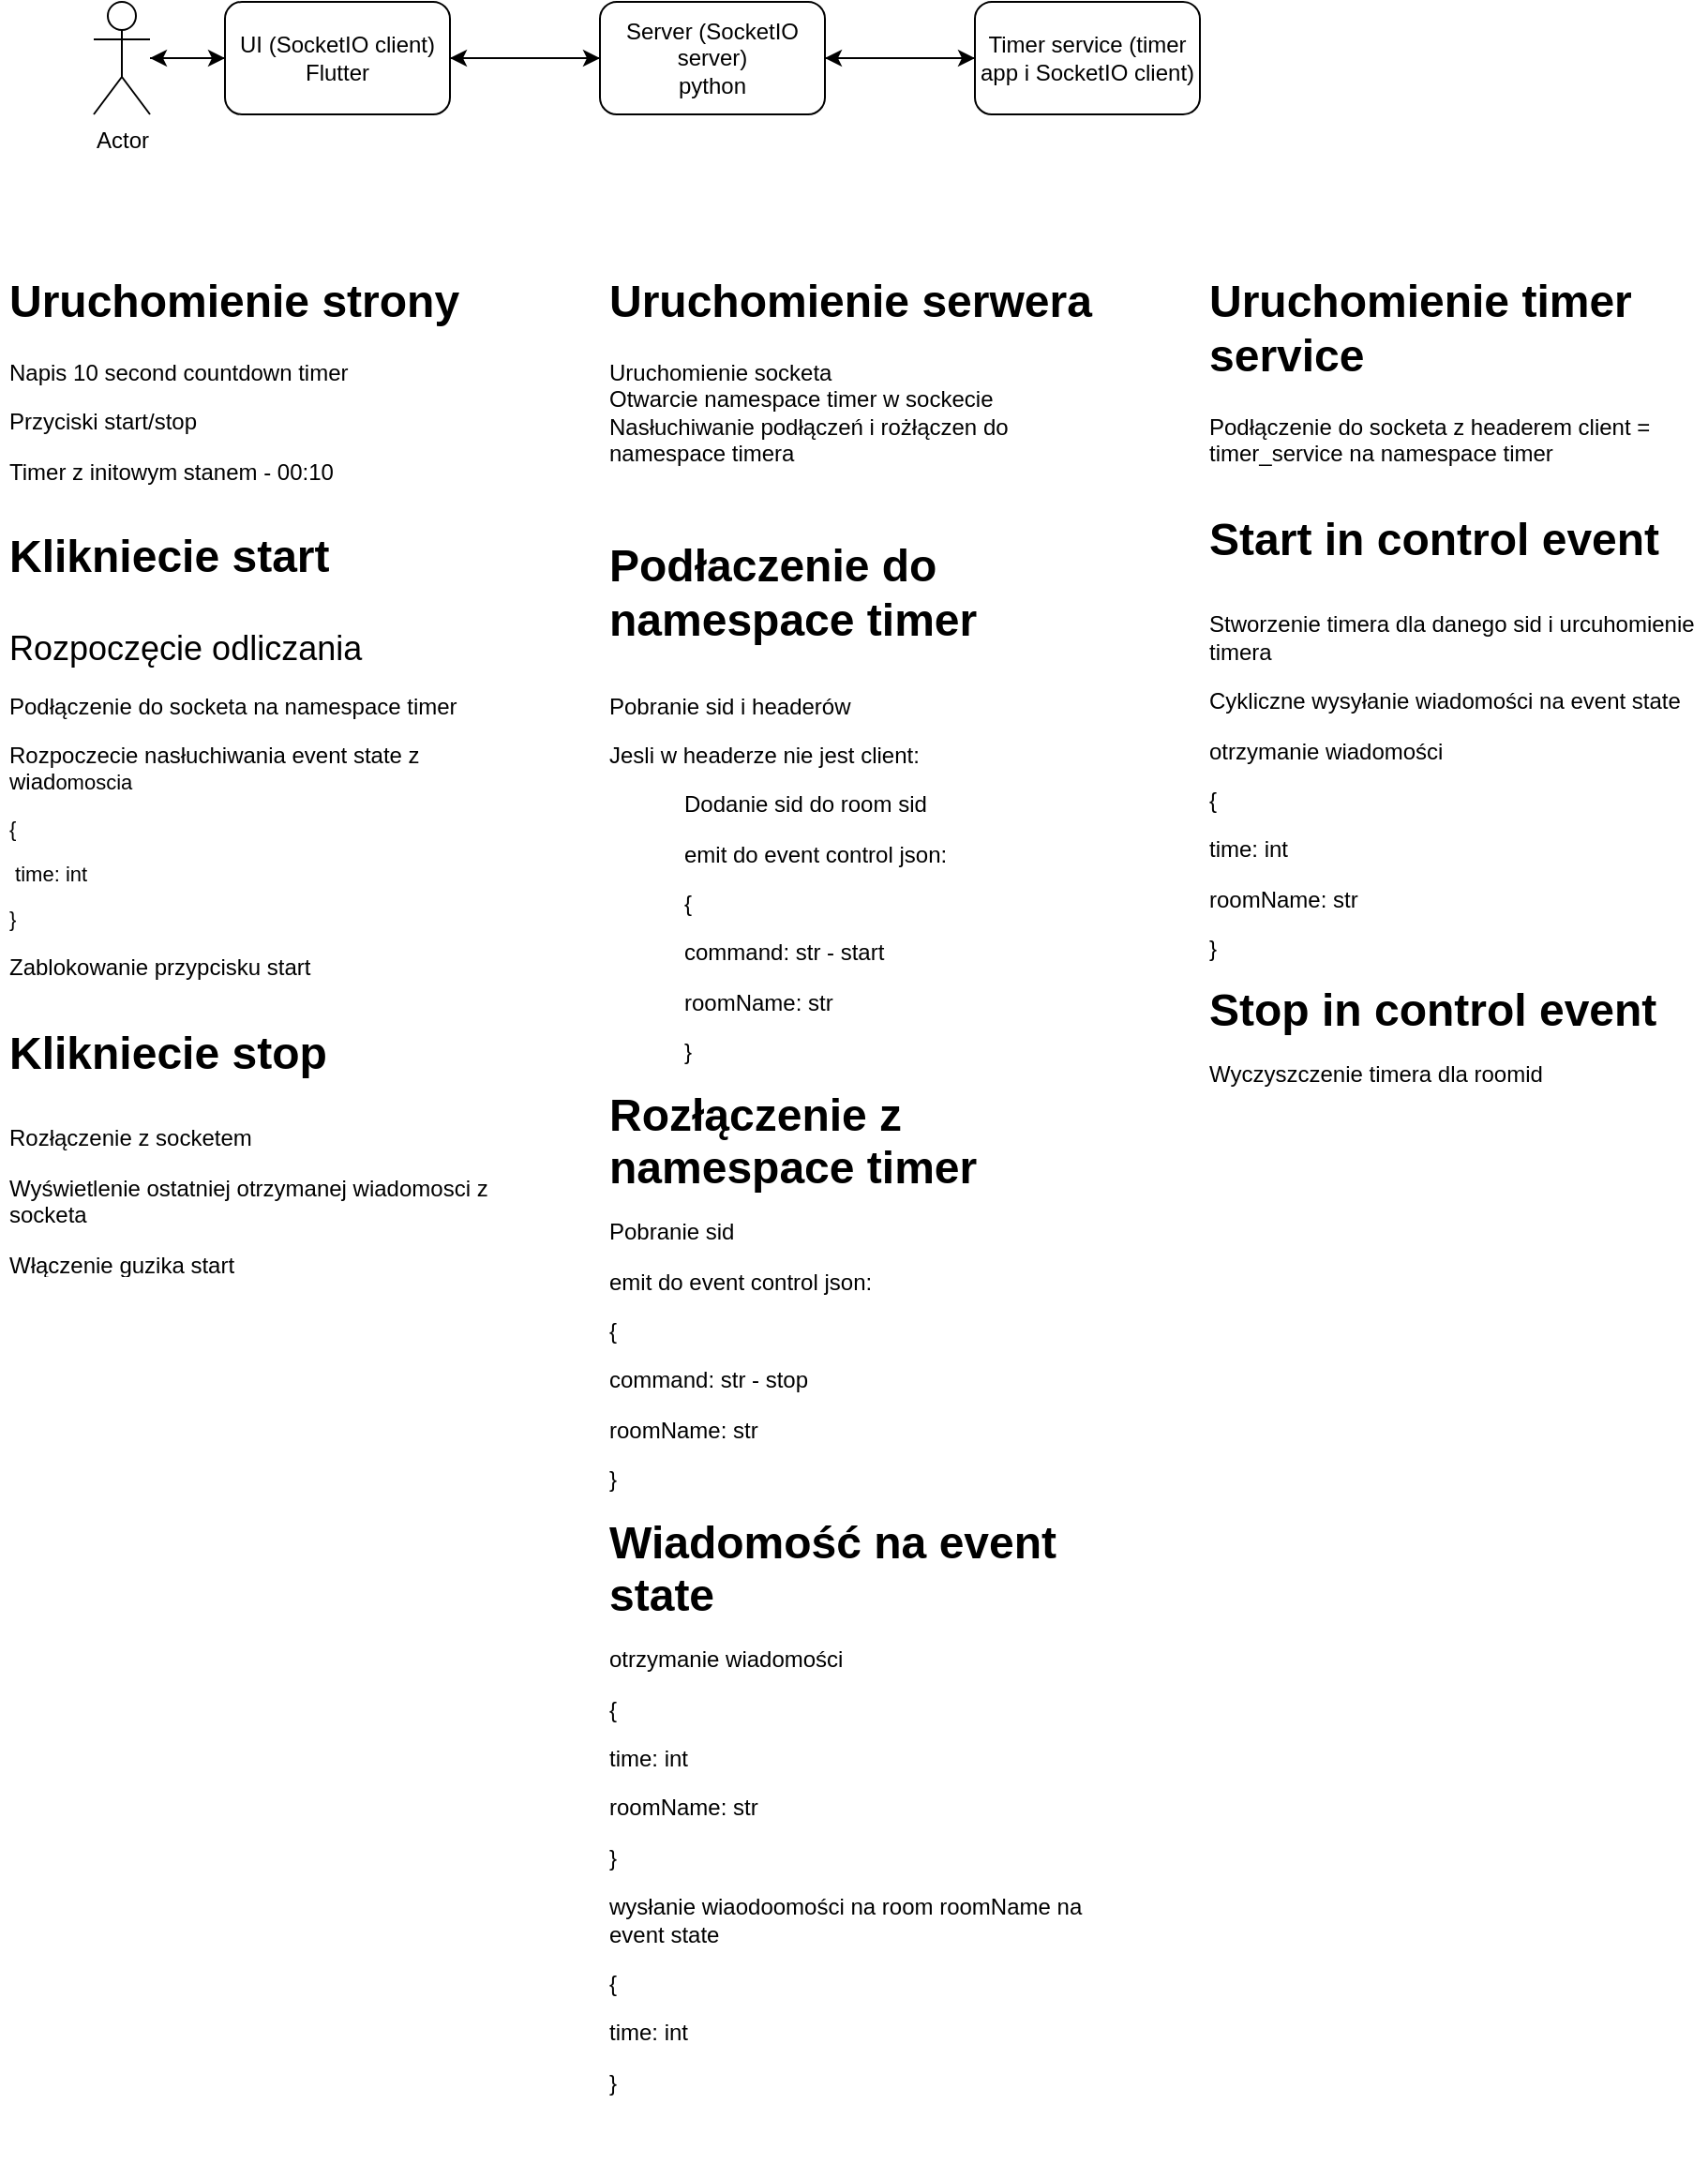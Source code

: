 <mxfile version="22.1.5" type="github">
  <diagram name="Page-1" id="ylsyOOFdUWlXaX4V--iw">
    <mxGraphModel dx="1362" dy="886" grid="1" gridSize="10" guides="1" tooltips="1" connect="1" arrows="1" fold="1" page="1" pageScale="1" pageWidth="850" pageHeight="1100" math="0" shadow="0">
      <root>
        <mxCell id="0" />
        <mxCell id="1" parent="0" />
        <mxCell id="mFsJni9q_cK6NArOYZxN-5" value="" style="edgeStyle=orthogonalEdgeStyle;rounded=0;orthogonalLoop=1;jettySize=auto;html=1;" parent="1" source="mFsJni9q_cK6NArOYZxN-1" target="mFsJni9q_cK6NArOYZxN-2" edge="1">
          <mxGeometry relative="1" as="geometry" />
        </mxCell>
        <mxCell id="mFsJni9q_cK6NArOYZxN-9" value="" style="edgeStyle=orthogonalEdgeStyle;rounded=0;orthogonalLoop=1;jettySize=auto;html=1;" parent="1" source="mFsJni9q_cK6NArOYZxN-1" target="mFsJni9q_cK6NArOYZxN-7" edge="1">
          <mxGeometry relative="1" as="geometry" />
        </mxCell>
        <mxCell id="mFsJni9q_cK6NArOYZxN-1" value="&lt;div&gt;UI (SocketIO client)&lt;br&gt;&lt;/div&gt;&lt;div&gt;Flutter&lt;br&gt;&lt;/div&gt;" style="rounded=1;whiteSpace=wrap;html=1;" parent="1" vertex="1">
          <mxGeometry x="160" y="260" width="120" height="60" as="geometry" />
        </mxCell>
        <mxCell id="mFsJni9q_cK6NArOYZxN-4" value="" style="edgeStyle=orthogonalEdgeStyle;rounded=0;orthogonalLoop=1;jettySize=auto;html=1;" parent="1" source="mFsJni9q_cK6NArOYZxN-2" target="mFsJni9q_cK6NArOYZxN-1" edge="1">
          <mxGeometry relative="1" as="geometry" />
        </mxCell>
        <mxCell id="mFsJni9q_cK6NArOYZxN-2" value="Actor" style="shape=umlActor;verticalLabelPosition=bottom;verticalAlign=top;html=1;outlineConnect=0;" parent="1" vertex="1">
          <mxGeometry x="90" y="260" width="30" height="60" as="geometry" />
        </mxCell>
        <mxCell id="mFsJni9q_cK6NArOYZxN-8" value="" style="edgeStyle=orthogonalEdgeStyle;rounded=0;orthogonalLoop=1;jettySize=auto;html=1;" parent="1" source="mFsJni9q_cK6NArOYZxN-7" target="mFsJni9q_cK6NArOYZxN-1" edge="1">
          <mxGeometry relative="1" as="geometry" />
        </mxCell>
        <mxCell id="mFsJni9q_cK6NArOYZxN-12" value="" style="edgeStyle=orthogonalEdgeStyle;rounded=0;orthogonalLoop=1;jettySize=auto;html=1;" parent="1" source="mFsJni9q_cK6NArOYZxN-7" target="mFsJni9q_cK6NArOYZxN-10" edge="1">
          <mxGeometry relative="1" as="geometry" />
        </mxCell>
        <mxCell id="mFsJni9q_cK6NArOYZxN-7" value="&lt;div&gt;Server (SocketIO server)&lt;br&gt;&lt;/div&gt;&lt;div&gt;python&lt;/div&gt;" style="rounded=1;whiteSpace=wrap;html=1;" parent="1" vertex="1">
          <mxGeometry x="360" y="260" width="120" height="60" as="geometry" />
        </mxCell>
        <mxCell id="mFsJni9q_cK6NArOYZxN-14" style="edgeStyle=orthogonalEdgeStyle;rounded=0;orthogonalLoop=1;jettySize=auto;html=1;" parent="1" source="mFsJni9q_cK6NArOYZxN-10" target="mFsJni9q_cK6NArOYZxN-7" edge="1">
          <mxGeometry relative="1" as="geometry" />
        </mxCell>
        <mxCell id="mFsJni9q_cK6NArOYZxN-10" value="&lt;div&gt;Timer service (timer app i SocketIO client)&lt;/div&gt;" style="rounded=1;whiteSpace=wrap;html=1;" parent="1" vertex="1">
          <mxGeometry x="560" y="260" width="120" height="60" as="geometry" />
        </mxCell>
        <mxCell id="mFsJni9q_cK6NArOYZxN-24" value="&lt;h1&gt;Uruchomienie strony&lt;/h1&gt;&lt;div&gt;Napis 10 second countdown timer&lt;br&gt;&lt;/div&gt;&lt;p&gt;Przyciski start/stop&lt;/p&gt;&lt;p&gt;Timer z initowym stanem - 00:10&lt;/p&gt;&lt;p style=&quot;font-size: 24px;&quot;&gt;&lt;b&gt;Klikniecie start&lt;/b&gt;&lt;/p&gt;&lt;p style=&quot;&quot;&gt;&lt;font style=&quot;font-size: 18px;&quot;&gt;Rozpoczęcie odliczania&lt;/font&gt;&lt;/p&gt;&lt;p style=&quot;&quot;&gt;&lt;font style=&quot;font-size: 12px;&quot;&gt;Podłączenie do socketa na namespace timer&lt;br&gt;&lt;/font&gt;&lt;/p&gt;&lt;p style=&quot;font-size: 11px;&quot;&gt;&lt;font style=&quot;font-size: 12px;&quot;&gt;Rozpoczecie nasłuchiwania event state z wiad&lt;/font&gt;&lt;font style=&quot;font-size: 11px;&quot;&gt;omoscia&lt;/font&gt;&lt;/p&gt;&lt;p style=&quot;font-size: 11px;&quot;&gt;&lt;font style=&quot;font-size: 11px;&quot;&gt;{&lt;/font&gt;&lt;/p&gt;&lt;p style=&quot;font-size: 11px;&quot;&gt;&lt;font style=&quot;font-size: 11px;&quot;&gt;&amp;nbsp;time: int&lt;/font&gt;&lt;/p&gt;&lt;p style=&quot;font-size: 11px;&quot;&gt;&lt;font style=&quot;font-size: 11px;&quot;&gt;&lt;font style=&quot;font-size: 11px;&quot;&gt;}&lt;br&gt;&lt;/font&gt;&lt;/font&gt;&lt;/p&gt;&lt;p style=&quot;&quot;&gt;&lt;font style=&quot;font-size: 12px;&quot;&gt;Zablokowanie przypcisku start&lt;/font&gt;&lt;/p&gt;&lt;p style=&quot;font-size: 24px;&quot;&gt;&lt;b&gt;Klikniecie stop&lt;br&gt;&lt;/b&gt;&lt;/p&gt;&lt;p style=&quot;&quot;&gt;Rozłączenie z socketem&lt;/p&gt;&lt;p style=&quot;&quot;&gt;Wyświetlenie ostatniej otrzymanej wiadomosci z socketa&lt;/p&gt;&lt;p style=&quot;&quot;&gt;Włączenie guzika start&lt;br&gt;&lt;/p&gt;&lt;p style=&quot;font-size: 24px;&quot;&gt;&lt;b&gt;Zamkniecie strony&lt;br&gt;&lt;/b&gt;&lt;/p&gt;" style="text;html=1;strokeColor=none;fillColor=none;spacing=5;spacingTop=-20;whiteSpace=wrap;overflow=hidden;rounded=0;" parent="1" vertex="1">
          <mxGeometry x="40" y="400" width="270" height="540" as="geometry" />
        </mxCell>
        <mxCell id="mFsJni9q_cK6NArOYZxN-25" value="&lt;h1&gt;Uruchomienie serwera &lt;br&gt;&lt;/h1&gt;&lt;div&gt;Uruchomienie socketa &lt;br&gt;&lt;/div&gt;&lt;div&gt;Otwarcie namespace timer w sockecie&lt;/div&gt;&lt;div&gt;Nasłuchiwanie podłączeń i rożłączen do namespace timera&lt;br&gt;&lt;/div&gt;&lt;div&gt;&lt;br&gt;&lt;/div&gt;&lt;p style=&quot;font-size: 24px;&quot;&gt;&lt;b&gt;Podłaczenie do namespace timer&lt;/b&gt;&lt;/p&gt;&lt;p style=&quot;&quot;&gt;&lt;font style=&quot;font-size: 12px;&quot;&gt;Pobranie sid i headerów&lt;/font&gt;&lt;/p&gt;&lt;p style=&quot;&quot;&gt;&lt;font style=&quot;font-size: 12px;&quot;&gt;Jesli w headerze nie jest client:&lt;br&gt;&lt;/font&gt;&lt;/p&gt;&lt;blockquote&gt;&lt;p style=&quot;&quot;&gt;&lt;font style=&quot;font-size: 12px;&quot;&gt;Dodanie sid do room sid&lt;font style=&quot;font-size: 12px;&quot;&gt;&lt;font style=&quot;font-size: 12px;&quot;&gt;&lt;br&gt;&lt;/font&gt;&lt;/font&gt;&lt;/font&gt;&lt;/p&gt;&lt;p style=&quot;&quot;&gt;&lt;font style=&quot;font-size: 12px;&quot;&gt;&lt;font style=&quot;font-size: 12px;&quot;&gt;&lt;font style=&quot;font-size: 12px;&quot;&gt;emit do event control json:&lt;/font&gt;&lt;/font&gt;&lt;/font&gt;&lt;/p&gt;&lt;p style=&quot;&quot;&gt;&lt;font style=&quot;font-size: 12px;&quot;&gt;&lt;font style=&quot;font-size: 12px;&quot;&gt;&lt;font style=&quot;font-size: 12px;&quot;&gt;{&lt;/font&gt;&lt;/font&gt;&lt;/font&gt;&lt;/p&gt;&lt;p style=&quot;&quot;&gt;&lt;font style=&quot;font-size: 12px;&quot;&gt;&lt;font style=&quot;font-size: 12px;&quot;&gt;&lt;font style=&quot;font-size: 12px;&quot;&gt;command: str - start&lt;/font&gt;&lt;/font&gt;&lt;/font&gt;&lt;/p&gt;&lt;p style=&quot;&quot;&gt;&lt;font style=&quot;font-size: 12px;&quot;&gt;&lt;font style=&quot;font-size: 12px;&quot;&gt;&lt;font style=&quot;font-size: 12px;&quot;&gt;roomName: str&lt;br&gt;&lt;/font&gt;&lt;/font&gt;&lt;/font&gt;&lt;/p&gt;&lt;p style=&quot;&quot;&gt;&lt;font style=&quot;font-size: 12px;&quot;&gt;&lt;font style=&quot;font-size: 12px;&quot;&gt;&lt;font style=&quot;font-size: 12px;&quot;&gt;}&lt;br&gt;&lt;/font&gt;&lt;/font&gt;&lt;/font&gt;&lt;/p&gt;&lt;/blockquote&gt;&lt;p style=&quot;&quot;&gt;&lt;b&gt;&lt;font style=&quot;font-size: 24px;&quot;&gt;Rozłączenie z namespace timer&lt;/font&gt;&lt;/b&gt;&lt;/p&gt;&lt;p style=&quot;&quot;&gt;&lt;font style=&quot;font-size: 12px;&quot;&gt;Pobranie sid&lt;/font&gt;&lt;/p&gt;&lt;p style=&quot;&quot;&gt;&lt;font style=&quot;font-size: 12px;&quot;&gt;&lt;font style=&quot;font-size: 12px;&quot;&gt;&lt;font style=&quot;font-size: 12px;&quot;&gt;emit do event control json:&lt;/font&gt;&lt;/font&gt;&lt;/font&gt;&lt;/p&gt;&lt;p style=&quot;&quot;&gt;&lt;font style=&quot;font-size: 12px;&quot;&gt;&lt;font style=&quot;font-size: 12px;&quot;&gt;&lt;font style=&quot;font-size: 12px;&quot;&gt;{&lt;/font&gt;&lt;/font&gt;&lt;/font&gt;&lt;/p&gt;&lt;p style=&quot;&quot;&gt;&lt;font style=&quot;font-size: 12px;&quot;&gt;&lt;font style=&quot;font-size: 12px;&quot;&gt;&lt;font style=&quot;font-size: 12px;&quot;&gt;command: str - stop&lt;/font&gt;&lt;/font&gt;&lt;/font&gt;&lt;/p&gt;&lt;p style=&quot;&quot;&gt;&lt;font style=&quot;font-size: 12px;&quot;&gt;&lt;font style=&quot;font-size: 12px;&quot;&gt;&lt;font style=&quot;font-size: 12px;&quot;&gt;roomName: str&lt;br&gt;&lt;/font&gt;&lt;/font&gt;&lt;/font&gt;&lt;/p&gt;&lt;div&gt;&lt;font style=&quot;font-size: 12px;&quot;&gt;&lt;font style=&quot;font-size: 12px;&quot;&gt;&lt;font style=&quot;font-size: 12px;&quot;&gt;}&lt;/font&gt;&lt;/font&gt;&lt;/font&gt;&lt;/div&gt;&lt;div&gt;&lt;p style=&quot;&quot;&gt;&lt;b&gt;&lt;font style=&quot;font-size: 24px;&quot;&gt;Wiadomość na event state &lt;br&gt;&lt;/font&gt;&lt;/b&gt;&lt;/p&gt;&lt;p style=&quot;&quot;&gt;otrzymanie wiadomości &lt;br&gt;&lt;/p&gt;&lt;p style=&quot;&quot;&gt;{&lt;/p&gt;&lt;p style=&quot;&quot;&gt;time: int&lt;/p&gt;&lt;p style=&quot;&quot;&gt;roomName: str&lt;br&gt;&lt;/p&gt;&lt;p style=&quot;&quot;&gt;}&lt;/p&gt;&lt;p style=&quot;&quot;&gt;wysłanie wiaodoomości na room roomName na event state &lt;br&gt;&lt;/p&gt;&lt;p style=&quot;&quot;&gt;{&lt;/p&gt;&lt;p style=&quot;&quot;&gt;time: int&lt;br&gt;&lt;/p&gt;&lt;p style=&quot;&quot;&gt;}&lt;/p&gt;&lt;p style=&quot;&quot;&gt;&lt;font style=&quot;font-size: 12px;&quot;&gt;&lt;font style=&quot;font-size: 12px;&quot;&gt;&lt;font style=&quot;font-size: 12px;&quot;&gt;&lt;br&gt;&lt;/font&gt;&lt;/font&gt;&lt;/font&gt;&lt;/p&gt;&lt;/div&gt;&lt;p style=&quot;&quot;&gt;&lt;/p&gt;" style="text;html=1;strokeColor=none;fillColor=none;spacing=5;spacingTop=-20;whiteSpace=wrap;overflow=hidden;rounded=0;" parent="1" vertex="1">
          <mxGeometry x="360" y="400" width="280" height="1020" as="geometry" />
        </mxCell>
        <mxCell id="mFsJni9q_cK6NArOYZxN-26" value="&lt;h1&gt;Uruchomienie timer service &lt;br&gt;&lt;/h1&gt;&lt;font style=&quot;font-size: 12px;&quot;&gt;Podłączenie do socketa z headerem client = timer_service na namespace timer&lt;br&gt;&lt;/font&gt;&lt;p style=&quot;font-size: 24px;&quot;&gt;&lt;b&gt;Start in control event&lt;/b&gt;&lt;br&gt;&lt;/p&gt;&lt;p style=&quot;&quot;&gt;&lt;font style=&quot;font-size: 12px;&quot;&gt;Stworzenie timera dla danego sid i urcuhomienie timera&lt;br&gt;&lt;/font&gt;&lt;/p&gt;&lt;p style=&quot;&quot;&gt;&lt;font style=&quot;font-size: 12px;&quot;&gt;Cykliczne wysyłanie wiadomości na event state&lt;/font&gt;&lt;/p&gt;&lt;p style=&quot;&quot;&gt;otrzymanie wiadomości &lt;br&gt;&lt;/p&gt;&lt;p style=&quot;&quot;&gt;{&lt;/p&gt;&lt;p style=&quot;&quot;&gt;time: int&lt;/p&gt;&lt;p style=&quot;&quot;&gt;roomName: str&lt;br&gt;&lt;/p&gt;&lt;p style=&quot;&quot;&gt;}&lt;/p&gt;&lt;p style=&quot;&quot;&gt;&lt;/p&gt;&lt;p style=&quot;&quot;&gt;&lt;b&gt;&lt;font style=&quot;font-size: 24px;&quot;&gt;Stop in control event&lt;/font&gt;&lt;/b&gt;&lt;/p&gt;Wyczyszczenie timera dla roomid&lt;br&gt;&lt;p style=&quot;&quot;&gt;&lt;/p&gt;" style="text;html=1;strokeColor=none;fillColor=none;spacing=5;spacingTop=-20;whiteSpace=wrap;overflow=hidden;rounded=0;" parent="1" vertex="1">
          <mxGeometry x="680" y="400" width="270" height="450" as="geometry" />
        </mxCell>
      </root>
    </mxGraphModel>
  </diagram>
</mxfile>
